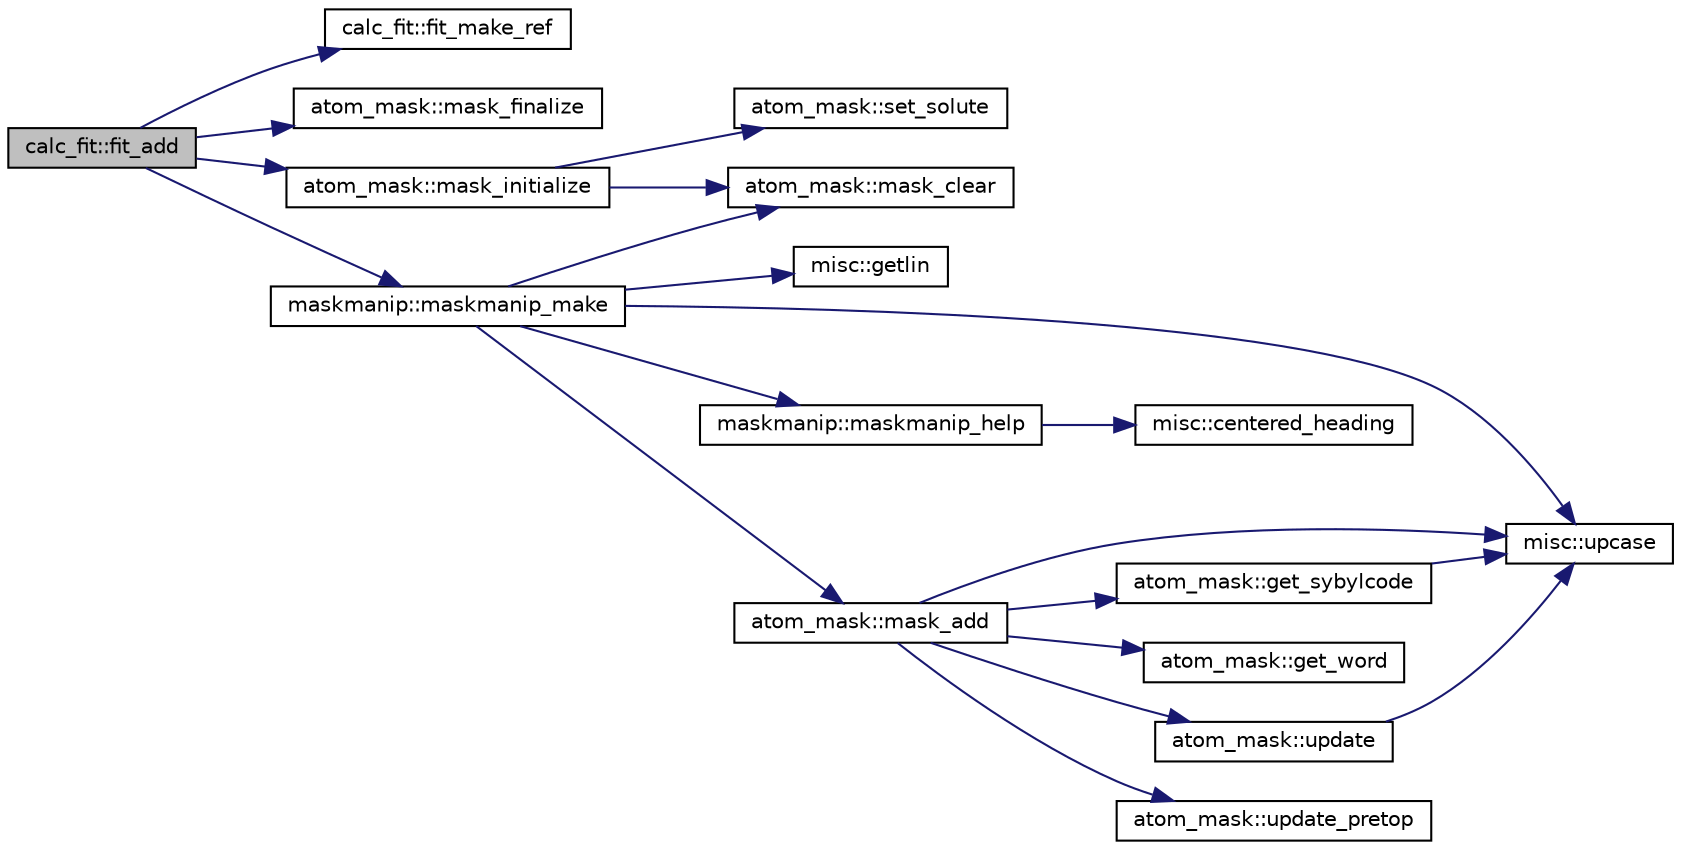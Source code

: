 digraph "calc_fit::fit_add"
{
  edge [fontname="Helvetica",fontsize="10",labelfontname="Helvetica",labelfontsize="10"];
  node [fontname="Helvetica",fontsize="10",shape=record];
  rankdir="LR";
  Node1 [label="calc_fit::fit_add",height=0.2,width=0.4,color="black", fillcolor="grey75", style="filled" fontcolor="black"];
  Node1 -> Node2 [color="midnightblue",fontsize="10",style="solid",fontname="Helvetica"];
  Node2 [label="calc_fit::fit_make_ref",height=0.2,width=0.4,color="black", fillcolor="white", style="filled",URL="$classcalc__fit.html#a912b97a094e4dc8e23a38269dbd4f0dc"];
  Node1 -> Node3 [color="midnightblue",fontsize="10",style="solid",fontname="Helvetica"];
  Node3 [label="atom_mask::mask_finalize",height=0.2,width=0.4,color="black", fillcolor="white", style="filled",URL="$classatom__mask.html#a7059cec5e1eecb2536e9cac6d5fb8ce0"];
  Node1 -> Node4 [color="midnightblue",fontsize="10",style="solid",fontname="Helvetica"];
  Node4 [label="atom_mask::mask_initialize",height=0.2,width=0.4,color="black", fillcolor="white", style="filled",URL="$classatom__mask.html#a37135eea76c381c4aacee5cc9fbce046"];
  Node4 -> Node5 [color="midnightblue",fontsize="10",style="solid",fontname="Helvetica"];
  Node5 [label="atom_mask::mask_clear",height=0.2,width=0.4,color="black", fillcolor="white", style="filled",URL="$classatom__mask.html#aa33256b4eb2abd74f319e47e7f9c67b8"];
  Node4 -> Node6 [color="midnightblue",fontsize="10",style="solid",fontname="Helvetica"];
  Node6 [label="atom_mask::set_solute",height=0.2,width=0.4,color="black", fillcolor="white", style="filled",URL="$classatom__mask.html#a4d3aff857c97591b916a1ee064cb7cef"];
  Node1 -> Node7 [color="midnightblue",fontsize="10",style="solid",fontname="Helvetica"];
  Node7 [label="maskmanip::maskmanip_make",height=0.2,width=0.4,color="black", fillcolor="white", style="filled",URL="$classmaskmanip.html#a716ed52ce2766e5a0ee111f885e7287f"];
  Node7 -> Node5 [color="midnightblue",fontsize="10",style="solid",fontname="Helvetica"];
  Node7 -> Node8 [color="midnightblue",fontsize="10",style="solid",fontname="Helvetica"];
  Node8 [label="misc::getlin",height=0.2,width=0.4,color="black", fillcolor="white", style="filled",URL="$classmisc.html#a49b44c33311a31e874439a6f3caf5801"];
  Node7 -> Node9 [color="midnightblue",fontsize="10",style="solid",fontname="Helvetica"];
  Node9 [label="misc::upcase",height=0.2,width=0.4,color="black", fillcolor="white", style="filled",URL="$classmisc.html#a3d25ef800766f590365955680ff3ba2c"];
  Node7 -> Node10 [color="midnightblue",fontsize="10",style="solid",fontname="Helvetica"];
  Node10 [label="maskmanip::maskmanip_help",height=0.2,width=0.4,color="black", fillcolor="white", style="filled",URL="$classmaskmanip.html#a32c8614b8e223757850273cd6a47927e"];
  Node10 -> Node11 [color="midnightblue",fontsize="10",style="solid",fontname="Helvetica"];
  Node11 [label="misc::centered_heading",height=0.2,width=0.4,color="black", fillcolor="white", style="filled",URL="$classmisc.html#ac616bbb70212f3216e099c51f3c217f9"];
  Node7 -> Node12 [color="midnightblue",fontsize="10",style="solid",fontname="Helvetica"];
  Node12 [label="atom_mask::mask_add",height=0.2,width=0.4,color="black", fillcolor="white", style="filled",URL="$classatom__mask.html#ad0a7fae4495fbbde287b61adf5b41d62"];
  Node12 -> Node13 [color="midnightblue",fontsize="10",style="solid",fontname="Helvetica"];
  Node13 [label="atom_mask::get_sybylcode",height=0.2,width=0.4,color="black", fillcolor="white", style="filled",URL="$classatom__mask.html#a517aeb28af6ea93d97770ace5268b5ee"];
  Node13 -> Node9 [color="midnightblue",fontsize="10",style="solid",fontname="Helvetica"];
  Node12 -> Node14 [color="midnightblue",fontsize="10",style="solid",fontname="Helvetica"];
  Node14 [label="atom_mask::get_word",height=0.2,width=0.4,color="black", fillcolor="white", style="filled",URL="$classatom__mask.html#adfd3923e784e3ccdebf575c61257f0ea"];
  Node12 -> Node9 [color="midnightblue",fontsize="10",style="solid",fontname="Helvetica"];
  Node12 -> Node15 [color="midnightblue",fontsize="10",style="solid",fontname="Helvetica"];
  Node15 [label="atom_mask::update",height=0.2,width=0.4,color="black", fillcolor="white", style="filled",URL="$classatom__mask.html#a30b962d0b0f89f142ad386569bab3d42"];
  Node15 -> Node9 [color="midnightblue",fontsize="10",style="solid",fontname="Helvetica"];
  Node12 -> Node16 [color="midnightblue",fontsize="10",style="solid",fontname="Helvetica"];
  Node16 [label="atom_mask::update_pretop",height=0.2,width=0.4,color="black", fillcolor="white", style="filled",URL="$classatom__mask.html#ab6d589c395ac5883f6492a3bb59d61e7"];
}
